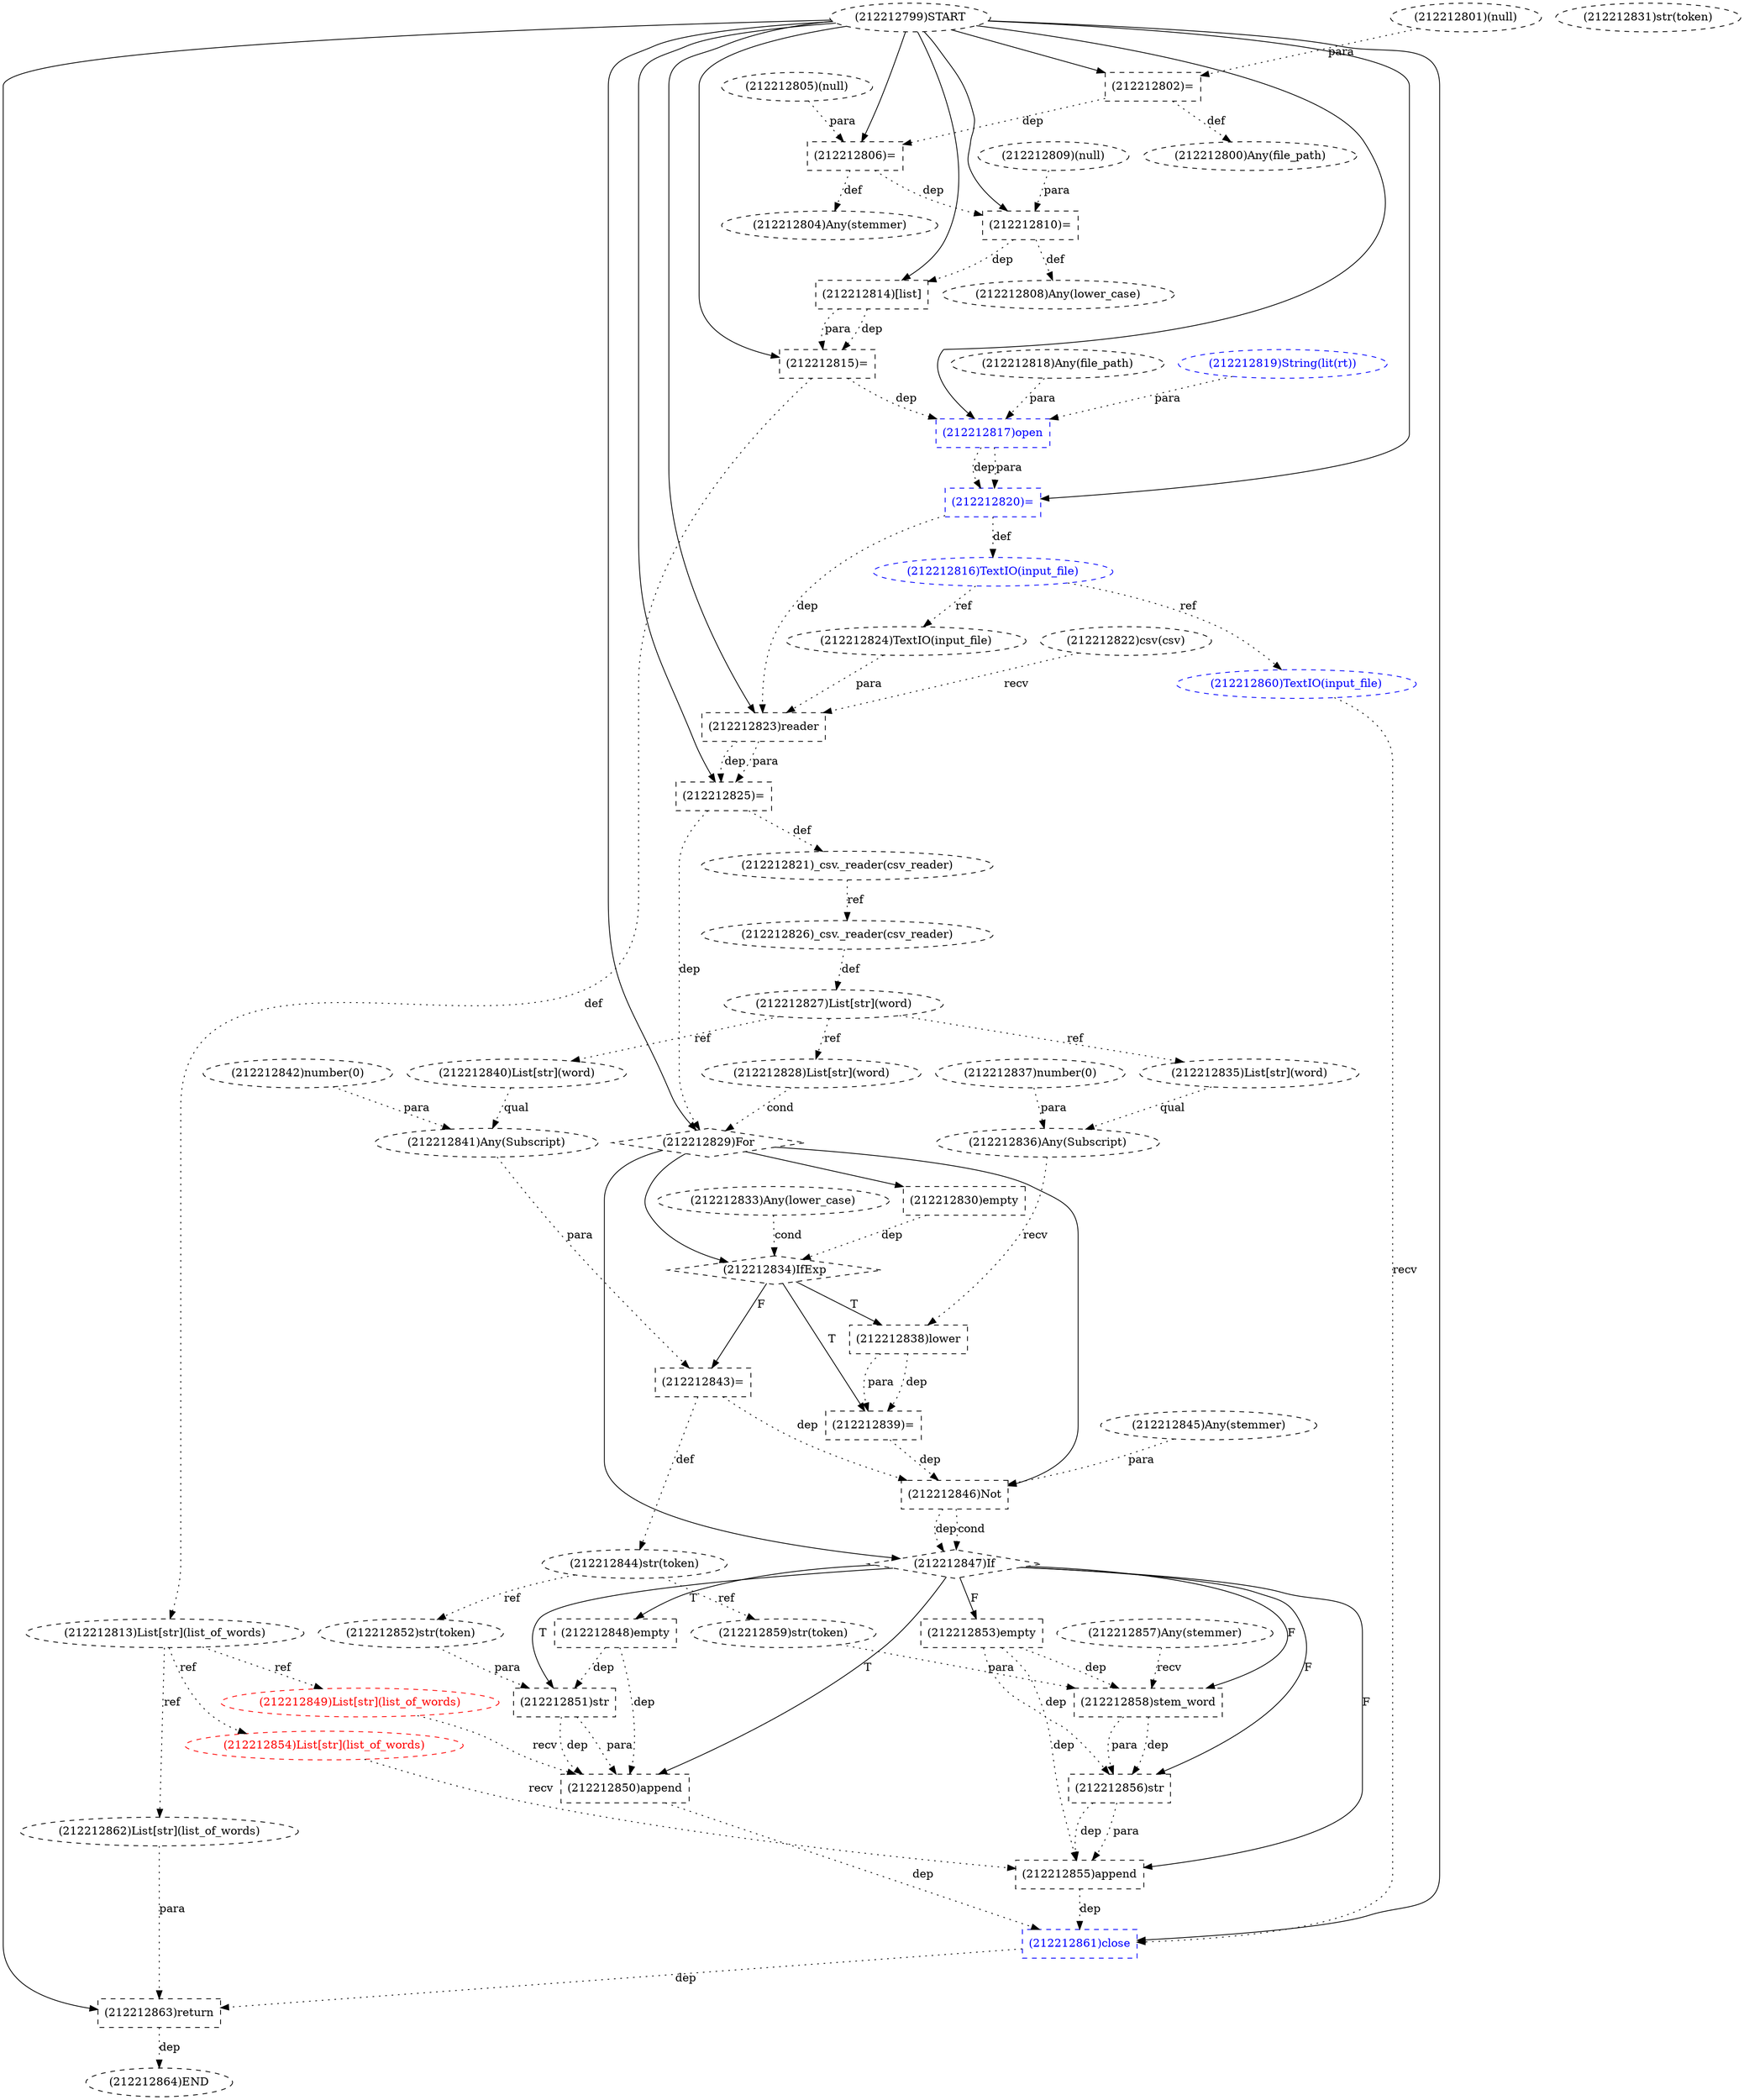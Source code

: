 digraph G {
1 [label="(212212816)TextIO(input_file)" shape=ellipse style=dashed color=blue fontcolor=blue]
2 [label="(212212856)str" shape=box style=dashed]
3 [label="(212212834)IfExp" shape=diamond style=dashed]
4 [label="(212212860)TextIO(input_file)" shape=ellipse style=dashed color=blue fontcolor=blue]
5 [label="(212212852)str(token)" shape=ellipse style=dashed]
6 [label="(212212851)str" shape=box style=dashed]
7 [label="(212212859)str(token)" shape=ellipse style=dashed]
8 [label="(212212828)List[str](word)" shape=ellipse style=dashed]
9 [label="(212212813)List[str](list_of_words)" shape=ellipse style=dashed]
10 [label="(212212815)=" shape=box style=dashed]
11 [label="(212212840)List[str](word)" shape=ellipse style=dashed]
12 [label="(212212842)number(0)" shape=ellipse style=dashed]
13 [label="(212212846)Not" shape=box style=dashed]
14 [label="(212212841)Any(Subscript)" shape=ellipse style=dashed]
15 [label="(212212861)close" shape=box style=dashed color=blue fontcolor=blue]
16 [label="(212212804)Any(stemmer)" shape=ellipse style=dashed]
17 [label="(212212850)append" shape=box style=dashed]
18 [label="(212212827)List[str](word)" shape=ellipse style=dashed]
19 [label="(212212818)Any(file_path)" shape=ellipse style=dashed]
20 [label="(212212838)lower" shape=box style=dashed]
21 [label="(212212817)open" shape=box style=dashed color=blue fontcolor=blue]
22 [label="(212212801)(null)" shape=ellipse style=dashed]
23 [label="(212212843)=" shape=box style=dashed]
24 [label="(212212845)Any(stemmer)" shape=ellipse style=dashed]
25 [label="(212212864)END" style=dashed]
26 [label="(212212802)=" shape=box style=dashed]
27 [label="(212212835)List[str](word)" shape=ellipse style=dashed]
28 [label="(212212808)Any(lower_case)" shape=ellipse style=dashed]
29 [label="(212212854)List[str](list_of_words)" shape=ellipse style=dashed color=red fontcolor=red]
30 [label="(212212800)Any(file_path)" shape=ellipse style=dashed]
31 [label="(212212830)empty" shape=box style=dashed]
32 [label="(212212837)number(0)" shape=ellipse style=dashed]
33 [label="(212212847)If" shape=diamond style=dashed]
34 [label="(212212825)=" shape=box style=dashed]
35 [label="(212212858)stem_word" shape=box style=dashed]
36 [label="(212212826)_csv._reader(csv_reader)" shape=ellipse style=dashed]
37 [label="(212212819)String(lit(rt))" shape=ellipse style=dashed color=blue fontcolor=blue]
38 [label="(212212806)=" shape=box style=dashed]
39 [label="(212212809)(null)" shape=ellipse style=dashed]
40 [label="(212212821)_csv._reader(csv_reader)" shape=ellipse style=dashed]
41 [label="(212212833)Any(lower_case)" shape=ellipse style=dashed]
42 [label="(212212863)return" shape=box style=dashed]
43 [label="(212212839)=" shape=box style=dashed]
44 [label="(212212829)For" shape=diamond style=dashed]
45 [label="(212212810)=" shape=box style=dashed]
46 [label="(212212848)empty" shape=box style=dashed]
47 [label="(212212857)Any(stemmer)" shape=ellipse style=dashed]
48 [label="(212212799)START" style=dashed]
49 [label="(212212822)csv(csv)" shape=ellipse style=dashed]
50 [label="(212212862)List[str](list_of_words)" shape=ellipse style=dashed]
51 [label="(212212836)Any(Subscript)" shape=ellipse style=dashed]
52 [label="(212212824)TextIO(input_file)" shape=ellipse style=dashed]
53 [label="(212212823)reader" shape=box style=dashed]
54 [label="(212212814)[list]" shape=box style=dashed]
55 [label="(212212853)empty" shape=box style=dashed]
56 [label="(212212820)=" shape=box style=dashed color=blue fontcolor=blue]
57 [label="(212212831)str(token)" shape=ellipse style=dashed]
58 [label="(212212844)str(token)" shape=ellipse style=dashed]
59 [label="(212212855)append" shape=box style=dashed]
60 [label="(212212805)(null)" shape=ellipse style=dashed]
61 [label="(212212849)List[str](list_of_words)" shape=ellipse style=dashed color=red fontcolor=red]
56 -> 1 [label="def" style=dotted];
33 -> 2 [label="F"];
35 -> 2 [label="dep" style=dotted];
35 -> 2 [label="para" style=dotted];
55 -> 2 [label="dep" style=dotted];
44 -> 3 [label="" style=solid];
41 -> 3 [label="cond" style=dotted];
31 -> 3 [label="dep" style=dotted];
1 -> 4 [label="ref" style=dotted];
58 -> 5 [label="ref" style=dotted];
33 -> 6 [label="T"];
5 -> 6 [label="para" style=dotted];
46 -> 6 [label="dep" style=dotted];
58 -> 7 [label="ref" style=dotted];
18 -> 8 [label="ref" style=dotted];
10 -> 9 [label="def" style=dotted];
48 -> 10 [label="" style=solid];
54 -> 10 [label="dep" style=dotted];
54 -> 10 [label="para" style=dotted];
18 -> 11 [label="ref" style=dotted];
44 -> 13 [label="" style=solid];
24 -> 13 [label="para" style=dotted];
23 -> 13 [label="dep" style=dotted];
43 -> 13 [label="dep" style=dotted];
11 -> 14 [label="qual" style=dotted];
12 -> 14 [label="para" style=dotted];
48 -> 15 [label="" style=solid];
4 -> 15 [label="recv" style=dotted];
17 -> 15 [label="dep" style=dotted];
59 -> 15 [label="dep" style=dotted];
38 -> 16 [label="def" style=dotted];
33 -> 17 [label="T"];
61 -> 17 [label="recv" style=dotted];
6 -> 17 [label="dep" style=dotted];
6 -> 17 [label="para" style=dotted];
46 -> 17 [label="dep" style=dotted];
36 -> 18 [label="def" style=dotted];
3 -> 20 [label="T"];
51 -> 20 [label="recv" style=dotted];
48 -> 21 [label="" style=solid];
19 -> 21 [label="para" style=dotted];
37 -> 21 [label="para" style=dotted];
10 -> 21 [label="dep" style=dotted];
3 -> 23 [label="F"];
14 -> 23 [label="para" style=dotted];
42 -> 25 [label="dep" style=dotted];
48 -> 26 [label="" style=solid];
22 -> 26 [label="para" style=dotted];
18 -> 27 [label="ref" style=dotted];
45 -> 28 [label="def" style=dotted];
9 -> 29 [label="ref" style=dotted];
26 -> 30 [label="def" style=dotted];
44 -> 31 [label="" style=solid];
44 -> 33 [label="" style=solid];
13 -> 33 [label="dep" style=dotted];
13 -> 33 [label="cond" style=dotted];
48 -> 34 [label="" style=solid];
53 -> 34 [label="dep" style=dotted];
53 -> 34 [label="para" style=dotted];
33 -> 35 [label="F"];
47 -> 35 [label="recv" style=dotted];
7 -> 35 [label="para" style=dotted];
55 -> 35 [label="dep" style=dotted];
40 -> 36 [label="ref" style=dotted];
48 -> 38 [label="" style=solid];
60 -> 38 [label="para" style=dotted];
26 -> 38 [label="dep" style=dotted];
34 -> 40 [label="def" style=dotted];
48 -> 42 [label="" style=solid];
50 -> 42 [label="para" style=dotted];
15 -> 42 [label="dep" style=dotted];
3 -> 43 [label="T"];
20 -> 43 [label="dep" style=dotted];
20 -> 43 [label="para" style=dotted];
48 -> 44 [label="" style=solid];
8 -> 44 [label="cond" style=dotted];
34 -> 44 [label="dep" style=dotted];
48 -> 45 [label="" style=solid];
39 -> 45 [label="para" style=dotted];
38 -> 45 [label="dep" style=dotted];
33 -> 46 [label="T"];
9 -> 50 [label="ref" style=dotted];
27 -> 51 [label="qual" style=dotted];
32 -> 51 [label="para" style=dotted];
1 -> 52 [label="ref" style=dotted];
48 -> 53 [label="" style=solid];
49 -> 53 [label="recv" style=dotted];
52 -> 53 [label="para" style=dotted];
56 -> 53 [label="dep" style=dotted];
48 -> 54 [label="" style=solid];
45 -> 54 [label="dep" style=dotted];
33 -> 55 [label="F"];
48 -> 56 [label="" style=solid];
21 -> 56 [label="dep" style=dotted];
21 -> 56 [label="para" style=dotted];
23 -> 58 [label="def" style=dotted];
33 -> 59 [label="F"];
29 -> 59 [label="recv" style=dotted];
2 -> 59 [label="dep" style=dotted];
2 -> 59 [label="para" style=dotted];
55 -> 59 [label="dep" style=dotted];
9 -> 61 [label="ref" style=dotted];
}